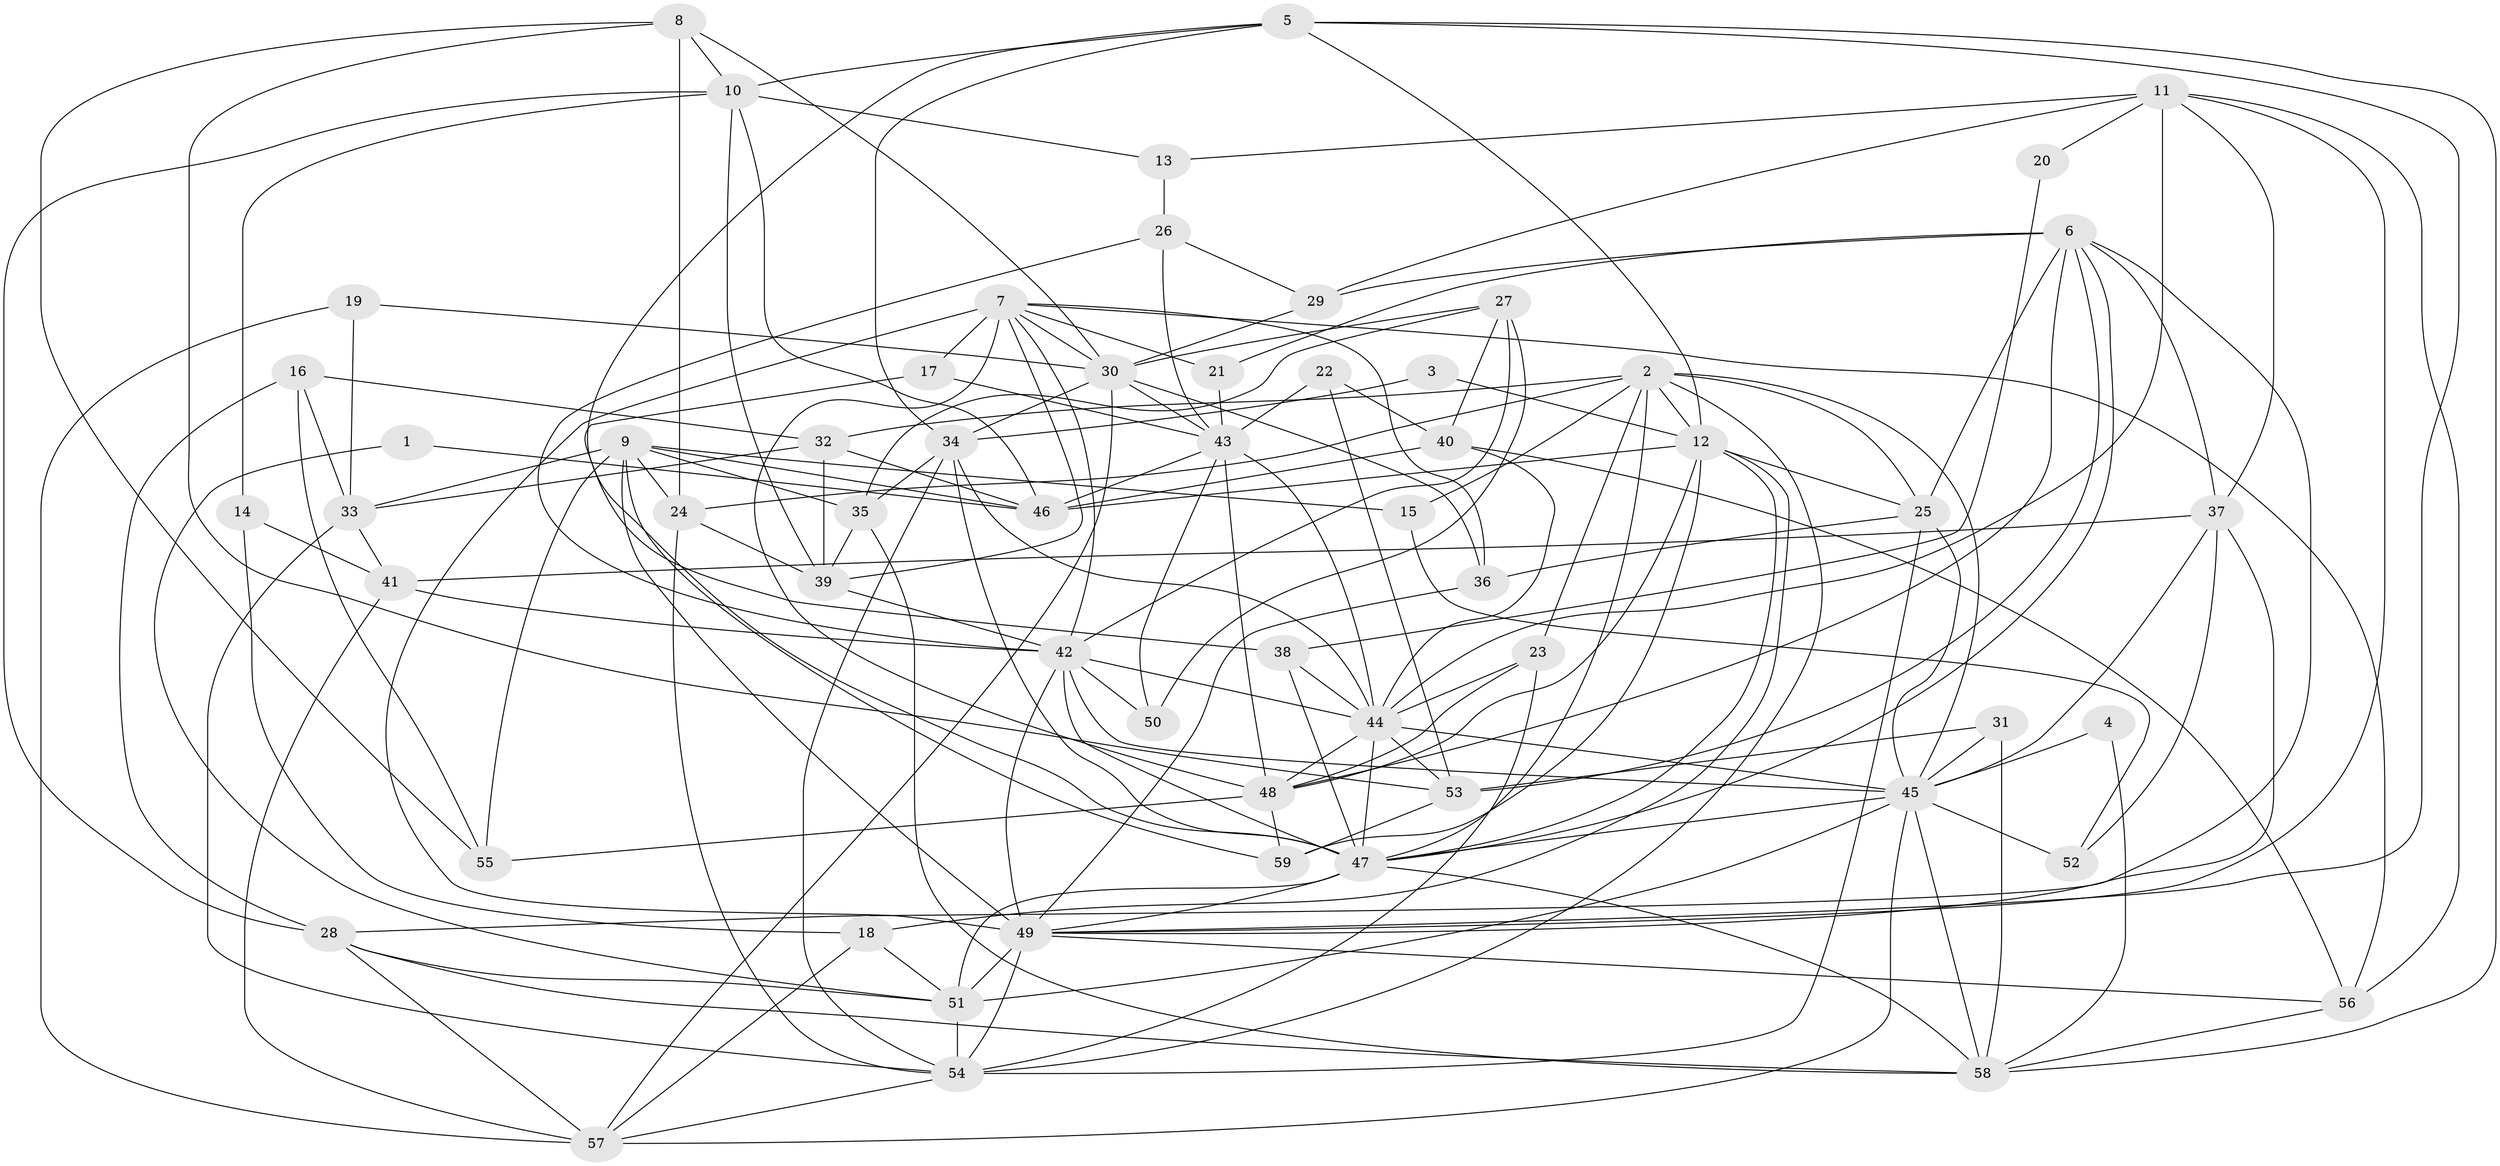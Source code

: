 // original degree distribution, {2: 0.15384615384615385, 3: 0.27350427350427353, 8: 0.02564102564102564, 6: 0.05982905982905983, 5: 0.18803418803418803, 7: 0.042735042735042736, 4: 0.24786324786324787, 9: 0.008547008547008548}
// Generated by graph-tools (version 1.1) at 2025/50/03/09/25 03:50:14]
// undirected, 59 vertices, 170 edges
graph export_dot {
graph [start="1"]
  node [color=gray90,style=filled];
  1;
  2;
  3;
  4;
  5;
  6;
  7;
  8;
  9;
  10;
  11;
  12;
  13;
  14;
  15;
  16;
  17;
  18;
  19;
  20;
  21;
  22;
  23;
  24;
  25;
  26;
  27;
  28;
  29;
  30;
  31;
  32;
  33;
  34;
  35;
  36;
  37;
  38;
  39;
  40;
  41;
  42;
  43;
  44;
  45;
  46;
  47;
  48;
  49;
  50;
  51;
  52;
  53;
  54;
  55;
  56;
  57;
  58;
  59;
  1 -- 46 [weight=1.0];
  1 -- 51 [weight=1.0];
  2 -- 12 [weight=1.0];
  2 -- 15 [weight=1.0];
  2 -- 23 [weight=1.0];
  2 -- 24 [weight=1.0];
  2 -- 25 [weight=1.0];
  2 -- 32 [weight=1.0];
  2 -- 45 [weight=1.0];
  2 -- 47 [weight=1.0];
  2 -- 54 [weight=1.0];
  3 -- 12 [weight=1.0];
  3 -- 34 [weight=1.0];
  4 -- 45 [weight=1.0];
  4 -- 58 [weight=1.0];
  5 -- 10 [weight=1.0];
  5 -- 12 [weight=1.0];
  5 -- 34 [weight=1.0];
  5 -- 38 [weight=1.0];
  5 -- 49 [weight=1.0];
  5 -- 58 [weight=1.0];
  6 -- 21 [weight=1.0];
  6 -- 25 [weight=1.0];
  6 -- 28 [weight=1.0];
  6 -- 29 [weight=1.0];
  6 -- 37 [weight=1.0];
  6 -- 47 [weight=1.0];
  6 -- 48 [weight=1.0];
  6 -- 53 [weight=1.0];
  7 -- 17 [weight=1.0];
  7 -- 21 [weight=1.0];
  7 -- 30 [weight=1.0];
  7 -- 36 [weight=1.0];
  7 -- 39 [weight=1.0];
  7 -- 42 [weight=1.0];
  7 -- 48 [weight=1.0];
  7 -- 49 [weight=1.0];
  7 -- 56 [weight=1.0];
  8 -- 10 [weight=1.0];
  8 -- 24 [weight=1.0];
  8 -- 30 [weight=1.0];
  8 -- 53 [weight=1.0];
  8 -- 55 [weight=1.0];
  9 -- 15 [weight=1.0];
  9 -- 24 [weight=1.0];
  9 -- 33 [weight=1.0];
  9 -- 35 [weight=1.0];
  9 -- 46 [weight=1.0];
  9 -- 49 [weight=1.0];
  9 -- 55 [weight=1.0];
  9 -- 59 [weight=1.0];
  10 -- 13 [weight=1.0];
  10 -- 14 [weight=1.0];
  10 -- 28 [weight=1.0];
  10 -- 39 [weight=1.0];
  10 -- 46 [weight=1.0];
  11 -- 13 [weight=1.0];
  11 -- 20 [weight=1.0];
  11 -- 29 [weight=1.0];
  11 -- 37 [weight=1.0];
  11 -- 44 [weight=1.0];
  11 -- 49 [weight=1.0];
  11 -- 56 [weight=1.0];
  12 -- 18 [weight=1.0];
  12 -- 25 [weight=1.0];
  12 -- 46 [weight=1.0];
  12 -- 47 [weight=1.0];
  12 -- 48 [weight=1.0];
  12 -- 59 [weight=1.0];
  13 -- 26 [weight=1.0];
  14 -- 18 [weight=1.0];
  14 -- 41 [weight=1.0];
  15 -- 52 [weight=1.0];
  16 -- 28 [weight=1.0];
  16 -- 32 [weight=1.0];
  16 -- 33 [weight=1.0];
  16 -- 55 [weight=1.0];
  17 -- 43 [weight=1.0];
  17 -- 47 [weight=1.0];
  18 -- 51 [weight=1.0];
  18 -- 57 [weight=1.0];
  19 -- 30 [weight=1.0];
  19 -- 33 [weight=1.0];
  19 -- 57 [weight=1.0];
  20 -- 38 [weight=1.0];
  21 -- 43 [weight=1.0];
  22 -- 40 [weight=1.0];
  22 -- 43 [weight=1.0];
  22 -- 53 [weight=1.0];
  23 -- 44 [weight=1.0];
  23 -- 48 [weight=1.0];
  23 -- 54 [weight=1.0];
  24 -- 39 [weight=1.0];
  24 -- 54 [weight=1.0];
  25 -- 36 [weight=1.0];
  25 -- 45 [weight=1.0];
  25 -- 54 [weight=1.0];
  26 -- 29 [weight=1.0];
  26 -- 42 [weight=1.0];
  26 -- 43 [weight=1.0];
  27 -- 30 [weight=1.0];
  27 -- 35 [weight=1.0];
  27 -- 40 [weight=1.0];
  27 -- 42 [weight=2.0];
  27 -- 50 [weight=1.0];
  28 -- 51 [weight=1.0];
  28 -- 57 [weight=2.0];
  28 -- 58 [weight=1.0];
  29 -- 30 [weight=1.0];
  30 -- 34 [weight=1.0];
  30 -- 36 [weight=1.0];
  30 -- 43 [weight=1.0];
  30 -- 57 [weight=1.0];
  31 -- 45 [weight=2.0];
  31 -- 53 [weight=1.0];
  31 -- 58 [weight=1.0];
  32 -- 33 [weight=1.0];
  32 -- 39 [weight=1.0];
  32 -- 46 [weight=1.0];
  33 -- 41 [weight=1.0];
  33 -- 54 [weight=1.0];
  34 -- 35 [weight=1.0];
  34 -- 44 [weight=1.0];
  34 -- 47 [weight=1.0];
  34 -- 54 [weight=1.0];
  35 -- 39 [weight=1.0];
  35 -- 58 [weight=1.0];
  36 -- 49 [weight=1.0];
  37 -- 41 [weight=1.0];
  37 -- 45 [weight=1.0];
  37 -- 49 [weight=1.0];
  37 -- 52 [weight=1.0];
  38 -- 44 [weight=1.0];
  38 -- 47 [weight=1.0];
  39 -- 42 [weight=1.0];
  40 -- 44 [weight=1.0];
  40 -- 46 [weight=1.0];
  40 -- 56 [weight=1.0];
  41 -- 42 [weight=1.0];
  41 -- 57 [weight=1.0];
  42 -- 44 [weight=1.0];
  42 -- 45 [weight=1.0];
  42 -- 47 [weight=1.0];
  42 -- 49 [weight=1.0];
  42 -- 50 [weight=1.0];
  43 -- 44 [weight=1.0];
  43 -- 46 [weight=1.0];
  43 -- 48 [weight=1.0];
  43 -- 50 [weight=1.0];
  44 -- 45 [weight=1.0];
  44 -- 47 [weight=1.0];
  44 -- 48 [weight=1.0];
  44 -- 53 [weight=1.0];
  45 -- 47 [weight=1.0];
  45 -- 51 [weight=1.0];
  45 -- 52 [weight=1.0];
  45 -- 57 [weight=1.0];
  45 -- 58 [weight=1.0];
  47 -- 49 [weight=1.0];
  47 -- 51 [weight=1.0];
  47 -- 58 [weight=1.0];
  48 -- 55 [weight=1.0];
  48 -- 59 [weight=1.0];
  49 -- 51 [weight=1.0];
  49 -- 54 [weight=1.0];
  49 -- 56 [weight=1.0];
  51 -- 54 [weight=1.0];
  53 -- 59 [weight=1.0];
  54 -- 57 [weight=1.0];
  56 -- 58 [weight=1.0];
}

